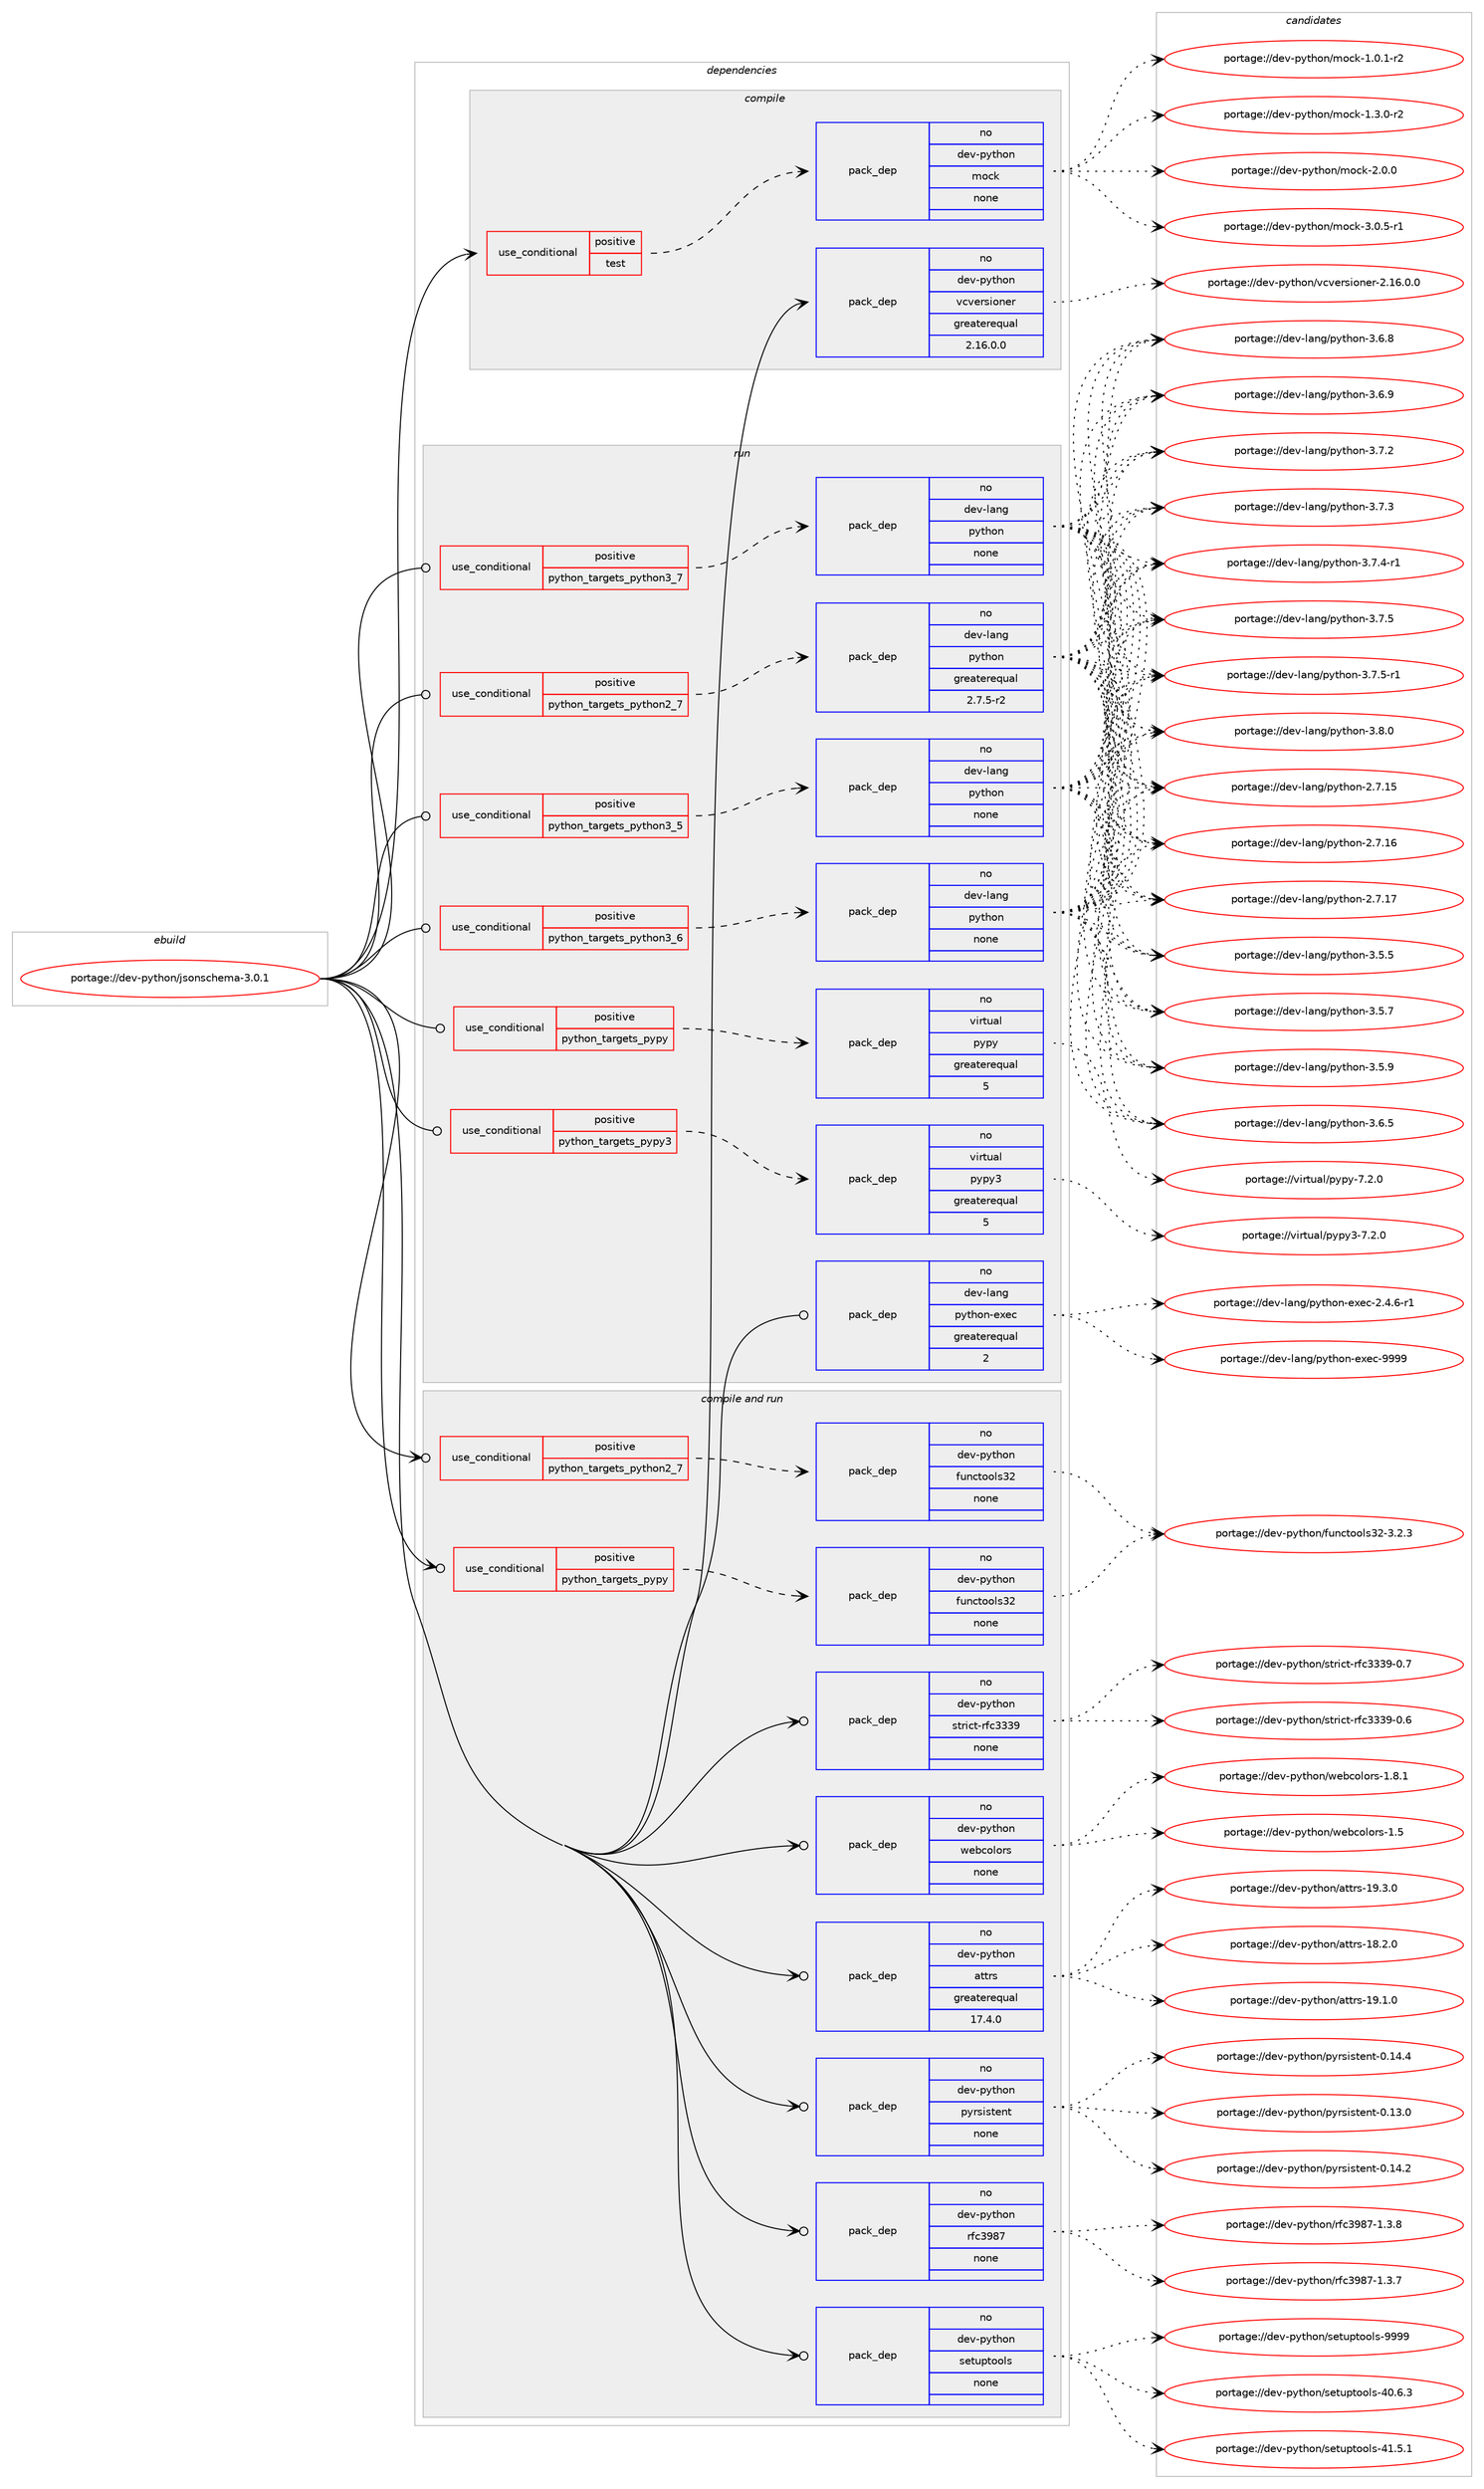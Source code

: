 digraph prolog {

# *************
# Graph options
# *************

newrank=true;
concentrate=true;
compound=true;
graph [rankdir=LR,fontname=Helvetica,fontsize=10,ranksep=1.5];#, ranksep=2.5, nodesep=0.2];
edge  [arrowhead=vee];
node  [fontname=Helvetica,fontsize=10];

# **********
# The ebuild
# **********

subgraph cluster_leftcol {
color=gray;
rank=same;
label=<<i>ebuild</i>>;
id [label="portage://dev-python/jsonschema-3.0.1", color=red, width=4, href="../dev-python/jsonschema-3.0.1.svg"];
}

# ****************
# The dependencies
# ****************

subgraph cluster_midcol {
color=gray;
label=<<i>dependencies</i>>;
subgraph cluster_compile {
fillcolor="#eeeeee";
style=filled;
label=<<i>compile</i>>;
subgraph cond30863 {
dependency146587 [label=<<TABLE BORDER="0" CELLBORDER="1" CELLSPACING="0" CELLPADDING="4"><TR><TD ROWSPAN="3" CELLPADDING="10">use_conditional</TD></TR><TR><TD>positive</TD></TR><TR><TD>test</TD></TR></TABLE>>, shape=none, color=red];
subgraph pack112400 {
dependency146588 [label=<<TABLE BORDER="0" CELLBORDER="1" CELLSPACING="0" CELLPADDING="4" WIDTH="220"><TR><TD ROWSPAN="6" CELLPADDING="30">pack_dep</TD></TR><TR><TD WIDTH="110">no</TD></TR><TR><TD>dev-python</TD></TR><TR><TD>mock</TD></TR><TR><TD>none</TD></TR><TR><TD></TD></TR></TABLE>>, shape=none, color=blue];
}
dependency146587:e -> dependency146588:w [weight=20,style="dashed",arrowhead="vee"];
}
id:e -> dependency146587:w [weight=20,style="solid",arrowhead="vee"];
subgraph pack112401 {
dependency146589 [label=<<TABLE BORDER="0" CELLBORDER="1" CELLSPACING="0" CELLPADDING="4" WIDTH="220"><TR><TD ROWSPAN="6" CELLPADDING="30">pack_dep</TD></TR><TR><TD WIDTH="110">no</TD></TR><TR><TD>dev-python</TD></TR><TR><TD>vcversioner</TD></TR><TR><TD>greaterequal</TD></TR><TR><TD>2.16.0.0</TD></TR></TABLE>>, shape=none, color=blue];
}
id:e -> dependency146589:w [weight=20,style="solid",arrowhead="vee"];
}
subgraph cluster_compileandrun {
fillcolor="#eeeeee";
style=filled;
label=<<i>compile and run</i>>;
subgraph cond30864 {
dependency146590 [label=<<TABLE BORDER="0" CELLBORDER="1" CELLSPACING="0" CELLPADDING="4"><TR><TD ROWSPAN="3" CELLPADDING="10">use_conditional</TD></TR><TR><TD>positive</TD></TR><TR><TD>python_targets_pypy</TD></TR></TABLE>>, shape=none, color=red];
subgraph pack112402 {
dependency146591 [label=<<TABLE BORDER="0" CELLBORDER="1" CELLSPACING="0" CELLPADDING="4" WIDTH="220"><TR><TD ROWSPAN="6" CELLPADDING="30">pack_dep</TD></TR><TR><TD WIDTH="110">no</TD></TR><TR><TD>dev-python</TD></TR><TR><TD>functools32</TD></TR><TR><TD>none</TD></TR><TR><TD></TD></TR></TABLE>>, shape=none, color=blue];
}
dependency146590:e -> dependency146591:w [weight=20,style="dashed",arrowhead="vee"];
}
id:e -> dependency146590:w [weight=20,style="solid",arrowhead="odotvee"];
subgraph cond30865 {
dependency146592 [label=<<TABLE BORDER="0" CELLBORDER="1" CELLSPACING="0" CELLPADDING="4"><TR><TD ROWSPAN="3" CELLPADDING="10">use_conditional</TD></TR><TR><TD>positive</TD></TR><TR><TD>python_targets_python2_7</TD></TR></TABLE>>, shape=none, color=red];
subgraph pack112403 {
dependency146593 [label=<<TABLE BORDER="0" CELLBORDER="1" CELLSPACING="0" CELLPADDING="4" WIDTH="220"><TR><TD ROWSPAN="6" CELLPADDING="30">pack_dep</TD></TR><TR><TD WIDTH="110">no</TD></TR><TR><TD>dev-python</TD></TR><TR><TD>functools32</TD></TR><TR><TD>none</TD></TR><TR><TD></TD></TR></TABLE>>, shape=none, color=blue];
}
dependency146592:e -> dependency146593:w [weight=20,style="dashed",arrowhead="vee"];
}
id:e -> dependency146592:w [weight=20,style="solid",arrowhead="odotvee"];
subgraph pack112404 {
dependency146594 [label=<<TABLE BORDER="0" CELLBORDER="1" CELLSPACING="0" CELLPADDING="4" WIDTH="220"><TR><TD ROWSPAN="6" CELLPADDING="30">pack_dep</TD></TR><TR><TD WIDTH="110">no</TD></TR><TR><TD>dev-python</TD></TR><TR><TD>attrs</TD></TR><TR><TD>greaterequal</TD></TR><TR><TD>17.4.0</TD></TR></TABLE>>, shape=none, color=blue];
}
id:e -> dependency146594:w [weight=20,style="solid",arrowhead="odotvee"];
subgraph pack112405 {
dependency146595 [label=<<TABLE BORDER="0" CELLBORDER="1" CELLSPACING="0" CELLPADDING="4" WIDTH="220"><TR><TD ROWSPAN="6" CELLPADDING="30">pack_dep</TD></TR><TR><TD WIDTH="110">no</TD></TR><TR><TD>dev-python</TD></TR><TR><TD>pyrsistent</TD></TR><TR><TD>none</TD></TR><TR><TD></TD></TR></TABLE>>, shape=none, color=blue];
}
id:e -> dependency146595:w [weight=20,style="solid",arrowhead="odotvee"];
subgraph pack112406 {
dependency146596 [label=<<TABLE BORDER="0" CELLBORDER="1" CELLSPACING="0" CELLPADDING="4" WIDTH="220"><TR><TD ROWSPAN="6" CELLPADDING="30">pack_dep</TD></TR><TR><TD WIDTH="110">no</TD></TR><TR><TD>dev-python</TD></TR><TR><TD>rfc3987</TD></TR><TR><TD>none</TD></TR><TR><TD></TD></TR></TABLE>>, shape=none, color=blue];
}
id:e -> dependency146596:w [weight=20,style="solid",arrowhead="odotvee"];
subgraph pack112407 {
dependency146597 [label=<<TABLE BORDER="0" CELLBORDER="1" CELLSPACING="0" CELLPADDING="4" WIDTH="220"><TR><TD ROWSPAN="6" CELLPADDING="30">pack_dep</TD></TR><TR><TD WIDTH="110">no</TD></TR><TR><TD>dev-python</TD></TR><TR><TD>setuptools</TD></TR><TR><TD>none</TD></TR><TR><TD></TD></TR></TABLE>>, shape=none, color=blue];
}
id:e -> dependency146597:w [weight=20,style="solid",arrowhead="odotvee"];
subgraph pack112408 {
dependency146598 [label=<<TABLE BORDER="0" CELLBORDER="1" CELLSPACING="0" CELLPADDING="4" WIDTH="220"><TR><TD ROWSPAN="6" CELLPADDING="30">pack_dep</TD></TR><TR><TD WIDTH="110">no</TD></TR><TR><TD>dev-python</TD></TR><TR><TD>strict-rfc3339</TD></TR><TR><TD>none</TD></TR><TR><TD></TD></TR></TABLE>>, shape=none, color=blue];
}
id:e -> dependency146598:w [weight=20,style="solid",arrowhead="odotvee"];
subgraph pack112409 {
dependency146599 [label=<<TABLE BORDER="0" CELLBORDER="1" CELLSPACING="0" CELLPADDING="4" WIDTH="220"><TR><TD ROWSPAN="6" CELLPADDING="30">pack_dep</TD></TR><TR><TD WIDTH="110">no</TD></TR><TR><TD>dev-python</TD></TR><TR><TD>webcolors</TD></TR><TR><TD>none</TD></TR><TR><TD></TD></TR></TABLE>>, shape=none, color=blue];
}
id:e -> dependency146599:w [weight=20,style="solid",arrowhead="odotvee"];
}
subgraph cluster_run {
fillcolor="#eeeeee";
style=filled;
label=<<i>run</i>>;
subgraph cond30866 {
dependency146600 [label=<<TABLE BORDER="0" CELLBORDER="1" CELLSPACING="0" CELLPADDING="4"><TR><TD ROWSPAN="3" CELLPADDING="10">use_conditional</TD></TR><TR><TD>positive</TD></TR><TR><TD>python_targets_pypy</TD></TR></TABLE>>, shape=none, color=red];
subgraph pack112410 {
dependency146601 [label=<<TABLE BORDER="0" CELLBORDER="1" CELLSPACING="0" CELLPADDING="4" WIDTH="220"><TR><TD ROWSPAN="6" CELLPADDING="30">pack_dep</TD></TR><TR><TD WIDTH="110">no</TD></TR><TR><TD>virtual</TD></TR><TR><TD>pypy</TD></TR><TR><TD>greaterequal</TD></TR><TR><TD>5</TD></TR></TABLE>>, shape=none, color=blue];
}
dependency146600:e -> dependency146601:w [weight=20,style="dashed",arrowhead="vee"];
}
id:e -> dependency146600:w [weight=20,style="solid",arrowhead="odot"];
subgraph cond30867 {
dependency146602 [label=<<TABLE BORDER="0" CELLBORDER="1" CELLSPACING="0" CELLPADDING="4"><TR><TD ROWSPAN="3" CELLPADDING="10">use_conditional</TD></TR><TR><TD>positive</TD></TR><TR><TD>python_targets_pypy3</TD></TR></TABLE>>, shape=none, color=red];
subgraph pack112411 {
dependency146603 [label=<<TABLE BORDER="0" CELLBORDER="1" CELLSPACING="0" CELLPADDING="4" WIDTH="220"><TR><TD ROWSPAN="6" CELLPADDING="30">pack_dep</TD></TR><TR><TD WIDTH="110">no</TD></TR><TR><TD>virtual</TD></TR><TR><TD>pypy3</TD></TR><TR><TD>greaterequal</TD></TR><TR><TD>5</TD></TR></TABLE>>, shape=none, color=blue];
}
dependency146602:e -> dependency146603:w [weight=20,style="dashed",arrowhead="vee"];
}
id:e -> dependency146602:w [weight=20,style="solid",arrowhead="odot"];
subgraph cond30868 {
dependency146604 [label=<<TABLE BORDER="0" CELLBORDER="1" CELLSPACING="0" CELLPADDING="4"><TR><TD ROWSPAN="3" CELLPADDING="10">use_conditional</TD></TR><TR><TD>positive</TD></TR><TR><TD>python_targets_python2_7</TD></TR></TABLE>>, shape=none, color=red];
subgraph pack112412 {
dependency146605 [label=<<TABLE BORDER="0" CELLBORDER="1" CELLSPACING="0" CELLPADDING="4" WIDTH="220"><TR><TD ROWSPAN="6" CELLPADDING="30">pack_dep</TD></TR><TR><TD WIDTH="110">no</TD></TR><TR><TD>dev-lang</TD></TR><TR><TD>python</TD></TR><TR><TD>greaterequal</TD></TR><TR><TD>2.7.5-r2</TD></TR></TABLE>>, shape=none, color=blue];
}
dependency146604:e -> dependency146605:w [weight=20,style="dashed",arrowhead="vee"];
}
id:e -> dependency146604:w [weight=20,style="solid",arrowhead="odot"];
subgraph cond30869 {
dependency146606 [label=<<TABLE BORDER="0" CELLBORDER="1" CELLSPACING="0" CELLPADDING="4"><TR><TD ROWSPAN="3" CELLPADDING="10">use_conditional</TD></TR><TR><TD>positive</TD></TR><TR><TD>python_targets_python3_5</TD></TR></TABLE>>, shape=none, color=red];
subgraph pack112413 {
dependency146607 [label=<<TABLE BORDER="0" CELLBORDER="1" CELLSPACING="0" CELLPADDING="4" WIDTH="220"><TR><TD ROWSPAN="6" CELLPADDING="30">pack_dep</TD></TR><TR><TD WIDTH="110">no</TD></TR><TR><TD>dev-lang</TD></TR><TR><TD>python</TD></TR><TR><TD>none</TD></TR><TR><TD></TD></TR></TABLE>>, shape=none, color=blue];
}
dependency146606:e -> dependency146607:w [weight=20,style="dashed",arrowhead="vee"];
}
id:e -> dependency146606:w [weight=20,style="solid",arrowhead="odot"];
subgraph cond30870 {
dependency146608 [label=<<TABLE BORDER="0" CELLBORDER="1" CELLSPACING="0" CELLPADDING="4"><TR><TD ROWSPAN="3" CELLPADDING="10">use_conditional</TD></TR><TR><TD>positive</TD></TR><TR><TD>python_targets_python3_6</TD></TR></TABLE>>, shape=none, color=red];
subgraph pack112414 {
dependency146609 [label=<<TABLE BORDER="0" CELLBORDER="1" CELLSPACING="0" CELLPADDING="4" WIDTH="220"><TR><TD ROWSPAN="6" CELLPADDING="30">pack_dep</TD></TR><TR><TD WIDTH="110">no</TD></TR><TR><TD>dev-lang</TD></TR><TR><TD>python</TD></TR><TR><TD>none</TD></TR><TR><TD></TD></TR></TABLE>>, shape=none, color=blue];
}
dependency146608:e -> dependency146609:w [weight=20,style="dashed",arrowhead="vee"];
}
id:e -> dependency146608:w [weight=20,style="solid",arrowhead="odot"];
subgraph cond30871 {
dependency146610 [label=<<TABLE BORDER="0" CELLBORDER="1" CELLSPACING="0" CELLPADDING="4"><TR><TD ROWSPAN="3" CELLPADDING="10">use_conditional</TD></TR><TR><TD>positive</TD></TR><TR><TD>python_targets_python3_7</TD></TR></TABLE>>, shape=none, color=red];
subgraph pack112415 {
dependency146611 [label=<<TABLE BORDER="0" CELLBORDER="1" CELLSPACING="0" CELLPADDING="4" WIDTH="220"><TR><TD ROWSPAN="6" CELLPADDING="30">pack_dep</TD></TR><TR><TD WIDTH="110">no</TD></TR><TR><TD>dev-lang</TD></TR><TR><TD>python</TD></TR><TR><TD>none</TD></TR><TR><TD></TD></TR></TABLE>>, shape=none, color=blue];
}
dependency146610:e -> dependency146611:w [weight=20,style="dashed",arrowhead="vee"];
}
id:e -> dependency146610:w [weight=20,style="solid",arrowhead="odot"];
subgraph pack112416 {
dependency146612 [label=<<TABLE BORDER="0" CELLBORDER="1" CELLSPACING="0" CELLPADDING="4" WIDTH="220"><TR><TD ROWSPAN="6" CELLPADDING="30">pack_dep</TD></TR><TR><TD WIDTH="110">no</TD></TR><TR><TD>dev-lang</TD></TR><TR><TD>python-exec</TD></TR><TR><TD>greaterequal</TD></TR><TR><TD>2</TD></TR></TABLE>>, shape=none, color=blue];
}
id:e -> dependency146612:w [weight=20,style="solid",arrowhead="odot"];
}
}

# **************
# The candidates
# **************

subgraph cluster_choices {
rank=same;
color=gray;
label=<<i>candidates</i>>;

subgraph choice112400 {
color=black;
nodesep=1;
choiceportage1001011184511212111610411111047109111991074549464846494511450 [label="portage://dev-python/mock-1.0.1-r2", color=red, width=4,href="../dev-python/mock-1.0.1-r2.svg"];
choiceportage1001011184511212111610411111047109111991074549465146484511450 [label="portage://dev-python/mock-1.3.0-r2", color=red, width=4,href="../dev-python/mock-1.3.0-r2.svg"];
choiceportage100101118451121211161041111104710911199107455046484648 [label="portage://dev-python/mock-2.0.0", color=red, width=4,href="../dev-python/mock-2.0.0.svg"];
choiceportage1001011184511212111610411111047109111991074551464846534511449 [label="portage://dev-python/mock-3.0.5-r1", color=red, width=4,href="../dev-python/mock-3.0.5-r1.svg"];
dependency146588:e -> choiceportage1001011184511212111610411111047109111991074549464846494511450:w [style=dotted,weight="100"];
dependency146588:e -> choiceportage1001011184511212111610411111047109111991074549465146484511450:w [style=dotted,weight="100"];
dependency146588:e -> choiceportage100101118451121211161041111104710911199107455046484648:w [style=dotted,weight="100"];
dependency146588:e -> choiceportage1001011184511212111610411111047109111991074551464846534511449:w [style=dotted,weight="100"];
}
subgraph choice112401 {
color=black;
nodesep=1;
choiceportage100101118451121211161041111104711899118101114115105111110101114455046495446484648 [label="portage://dev-python/vcversioner-2.16.0.0", color=red, width=4,href="../dev-python/vcversioner-2.16.0.0.svg"];
dependency146589:e -> choiceportage100101118451121211161041111104711899118101114115105111110101114455046495446484648:w [style=dotted,weight="100"];
}
subgraph choice112402 {
color=black;
nodesep=1;
choiceportage1001011184511212111610411111047102117110991161111111081155150455146504651 [label="portage://dev-python/functools32-3.2.3", color=red, width=4,href="../dev-python/functools32-3.2.3.svg"];
dependency146591:e -> choiceportage1001011184511212111610411111047102117110991161111111081155150455146504651:w [style=dotted,weight="100"];
}
subgraph choice112403 {
color=black;
nodesep=1;
choiceportage1001011184511212111610411111047102117110991161111111081155150455146504651 [label="portage://dev-python/functools32-3.2.3", color=red, width=4,href="../dev-python/functools32-3.2.3.svg"];
dependency146593:e -> choiceportage1001011184511212111610411111047102117110991161111111081155150455146504651:w [style=dotted,weight="100"];
}
subgraph choice112404 {
color=black;
nodesep=1;
choiceportage10010111845112121116104111110479711611611411545495646504648 [label="portage://dev-python/attrs-18.2.0", color=red, width=4,href="../dev-python/attrs-18.2.0.svg"];
choiceportage10010111845112121116104111110479711611611411545495746494648 [label="portage://dev-python/attrs-19.1.0", color=red, width=4,href="../dev-python/attrs-19.1.0.svg"];
choiceportage10010111845112121116104111110479711611611411545495746514648 [label="portage://dev-python/attrs-19.3.0", color=red, width=4,href="../dev-python/attrs-19.3.0.svg"];
dependency146594:e -> choiceportage10010111845112121116104111110479711611611411545495646504648:w [style=dotted,weight="100"];
dependency146594:e -> choiceportage10010111845112121116104111110479711611611411545495746494648:w [style=dotted,weight="100"];
dependency146594:e -> choiceportage10010111845112121116104111110479711611611411545495746514648:w [style=dotted,weight="100"];
}
subgraph choice112405 {
color=black;
nodesep=1;
choiceportage100101118451121211161041111104711212111411510511511610111011645484649514648 [label="portage://dev-python/pyrsistent-0.13.0", color=red, width=4,href="../dev-python/pyrsistent-0.13.0.svg"];
choiceportage100101118451121211161041111104711212111411510511511610111011645484649524650 [label="portage://dev-python/pyrsistent-0.14.2", color=red, width=4,href="../dev-python/pyrsistent-0.14.2.svg"];
choiceportage100101118451121211161041111104711212111411510511511610111011645484649524652 [label="portage://dev-python/pyrsistent-0.14.4", color=red, width=4,href="../dev-python/pyrsistent-0.14.4.svg"];
dependency146595:e -> choiceportage100101118451121211161041111104711212111411510511511610111011645484649514648:w [style=dotted,weight="100"];
dependency146595:e -> choiceportage100101118451121211161041111104711212111411510511511610111011645484649524650:w [style=dotted,weight="100"];
dependency146595:e -> choiceportage100101118451121211161041111104711212111411510511511610111011645484649524652:w [style=dotted,weight="100"];
}
subgraph choice112406 {
color=black;
nodesep=1;
choiceportage10010111845112121116104111110471141029951575655454946514655 [label="portage://dev-python/rfc3987-1.3.7", color=red, width=4,href="../dev-python/rfc3987-1.3.7.svg"];
choiceportage10010111845112121116104111110471141029951575655454946514656 [label="portage://dev-python/rfc3987-1.3.8", color=red, width=4,href="../dev-python/rfc3987-1.3.8.svg"];
dependency146596:e -> choiceportage10010111845112121116104111110471141029951575655454946514655:w [style=dotted,weight="100"];
dependency146596:e -> choiceportage10010111845112121116104111110471141029951575655454946514656:w [style=dotted,weight="100"];
}
subgraph choice112407 {
color=black;
nodesep=1;
choiceportage100101118451121211161041111104711510111611711211611111110811545524846544651 [label="portage://dev-python/setuptools-40.6.3", color=red, width=4,href="../dev-python/setuptools-40.6.3.svg"];
choiceportage100101118451121211161041111104711510111611711211611111110811545524946534649 [label="portage://dev-python/setuptools-41.5.1", color=red, width=4,href="../dev-python/setuptools-41.5.1.svg"];
choiceportage10010111845112121116104111110471151011161171121161111111081154557575757 [label="portage://dev-python/setuptools-9999", color=red, width=4,href="../dev-python/setuptools-9999.svg"];
dependency146597:e -> choiceportage100101118451121211161041111104711510111611711211611111110811545524846544651:w [style=dotted,weight="100"];
dependency146597:e -> choiceportage100101118451121211161041111104711510111611711211611111110811545524946534649:w [style=dotted,weight="100"];
dependency146597:e -> choiceportage10010111845112121116104111110471151011161171121161111111081154557575757:w [style=dotted,weight="100"];
}
subgraph choice112408 {
color=black;
nodesep=1;
choiceportage10010111845112121116104111110471151161141059911645114102995151515745484654 [label="portage://dev-python/strict-rfc3339-0.6", color=red, width=4,href="../dev-python/strict-rfc3339-0.6.svg"];
choiceportage10010111845112121116104111110471151161141059911645114102995151515745484655 [label="portage://dev-python/strict-rfc3339-0.7", color=red, width=4,href="../dev-python/strict-rfc3339-0.7.svg"];
dependency146598:e -> choiceportage10010111845112121116104111110471151161141059911645114102995151515745484654:w [style=dotted,weight="100"];
dependency146598:e -> choiceportage10010111845112121116104111110471151161141059911645114102995151515745484655:w [style=dotted,weight="100"];
}
subgraph choice112409 {
color=black;
nodesep=1;
choiceportage1001011184511212111610411111047119101989911110811111411545494653 [label="portage://dev-python/webcolors-1.5", color=red, width=4,href="../dev-python/webcolors-1.5.svg"];
choiceportage10010111845112121116104111110471191019899111108111114115454946564649 [label="portage://dev-python/webcolors-1.8.1", color=red, width=4,href="../dev-python/webcolors-1.8.1.svg"];
dependency146599:e -> choiceportage1001011184511212111610411111047119101989911110811111411545494653:w [style=dotted,weight="100"];
dependency146599:e -> choiceportage10010111845112121116104111110471191019899111108111114115454946564649:w [style=dotted,weight="100"];
}
subgraph choice112410 {
color=black;
nodesep=1;
choiceportage1181051141161179710847112121112121455546504648 [label="portage://virtual/pypy-7.2.0", color=red, width=4,href="../virtual/pypy-7.2.0.svg"];
dependency146601:e -> choiceportage1181051141161179710847112121112121455546504648:w [style=dotted,weight="100"];
}
subgraph choice112411 {
color=black;
nodesep=1;
choiceportage118105114116117971084711212111212151455546504648 [label="portage://virtual/pypy3-7.2.0", color=red, width=4,href="../virtual/pypy3-7.2.0.svg"];
dependency146603:e -> choiceportage118105114116117971084711212111212151455546504648:w [style=dotted,weight="100"];
}
subgraph choice112412 {
color=black;
nodesep=1;
choiceportage10010111845108971101034711212111610411111045504655464953 [label="portage://dev-lang/python-2.7.15", color=red, width=4,href="../dev-lang/python-2.7.15.svg"];
choiceportage10010111845108971101034711212111610411111045504655464954 [label="portage://dev-lang/python-2.7.16", color=red, width=4,href="../dev-lang/python-2.7.16.svg"];
choiceportage10010111845108971101034711212111610411111045504655464955 [label="portage://dev-lang/python-2.7.17", color=red, width=4,href="../dev-lang/python-2.7.17.svg"];
choiceportage100101118451089711010347112121116104111110455146534653 [label="portage://dev-lang/python-3.5.5", color=red, width=4,href="../dev-lang/python-3.5.5.svg"];
choiceportage100101118451089711010347112121116104111110455146534655 [label="portage://dev-lang/python-3.5.7", color=red, width=4,href="../dev-lang/python-3.5.7.svg"];
choiceportage100101118451089711010347112121116104111110455146534657 [label="portage://dev-lang/python-3.5.9", color=red, width=4,href="../dev-lang/python-3.5.9.svg"];
choiceportage100101118451089711010347112121116104111110455146544653 [label="portage://dev-lang/python-3.6.5", color=red, width=4,href="../dev-lang/python-3.6.5.svg"];
choiceportage100101118451089711010347112121116104111110455146544656 [label="portage://dev-lang/python-3.6.8", color=red, width=4,href="../dev-lang/python-3.6.8.svg"];
choiceportage100101118451089711010347112121116104111110455146544657 [label="portage://dev-lang/python-3.6.9", color=red, width=4,href="../dev-lang/python-3.6.9.svg"];
choiceportage100101118451089711010347112121116104111110455146554650 [label="portage://dev-lang/python-3.7.2", color=red, width=4,href="../dev-lang/python-3.7.2.svg"];
choiceportage100101118451089711010347112121116104111110455146554651 [label="portage://dev-lang/python-3.7.3", color=red, width=4,href="../dev-lang/python-3.7.3.svg"];
choiceportage1001011184510897110103471121211161041111104551465546524511449 [label="portage://dev-lang/python-3.7.4-r1", color=red, width=4,href="../dev-lang/python-3.7.4-r1.svg"];
choiceportage100101118451089711010347112121116104111110455146554653 [label="portage://dev-lang/python-3.7.5", color=red, width=4,href="../dev-lang/python-3.7.5.svg"];
choiceportage1001011184510897110103471121211161041111104551465546534511449 [label="portage://dev-lang/python-3.7.5-r1", color=red, width=4,href="../dev-lang/python-3.7.5-r1.svg"];
choiceportage100101118451089711010347112121116104111110455146564648 [label="portage://dev-lang/python-3.8.0", color=red, width=4,href="../dev-lang/python-3.8.0.svg"];
dependency146605:e -> choiceportage10010111845108971101034711212111610411111045504655464953:w [style=dotted,weight="100"];
dependency146605:e -> choiceportage10010111845108971101034711212111610411111045504655464954:w [style=dotted,weight="100"];
dependency146605:e -> choiceportage10010111845108971101034711212111610411111045504655464955:w [style=dotted,weight="100"];
dependency146605:e -> choiceportage100101118451089711010347112121116104111110455146534653:w [style=dotted,weight="100"];
dependency146605:e -> choiceportage100101118451089711010347112121116104111110455146534655:w [style=dotted,weight="100"];
dependency146605:e -> choiceportage100101118451089711010347112121116104111110455146534657:w [style=dotted,weight="100"];
dependency146605:e -> choiceportage100101118451089711010347112121116104111110455146544653:w [style=dotted,weight="100"];
dependency146605:e -> choiceportage100101118451089711010347112121116104111110455146544656:w [style=dotted,weight="100"];
dependency146605:e -> choiceportage100101118451089711010347112121116104111110455146544657:w [style=dotted,weight="100"];
dependency146605:e -> choiceportage100101118451089711010347112121116104111110455146554650:w [style=dotted,weight="100"];
dependency146605:e -> choiceportage100101118451089711010347112121116104111110455146554651:w [style=dotted,weight="100"];
dependency146605:e -> choiceportage1001011184510897110103471121211161041111104551465546524511449:w [style=dotted,weight="100"];
dependency146605:e -> choiceportage100101118451089711010347112121116104111110455146554653:w [style=dotted,weight="100"];
dependency146605:e -> choiceportage1001011184510897110103471121211161041111104551465546534511449:w [style=dotted,weight="100"];
dependency146605:e -> choiceportage100101118451089711010347112121116104111110455146564648:w [style=dotted,weight="100"];
}
subgraph choice112413 {
color=black;
nodesep=1;
choiceportage10010111845108971101034711212111610411111045504655464953 [label="portage://dev-lang/python-2.7.15", color=red, width=4,href="../dev-lang/python-2.7.15.svg"];
choiceportage10010111845108971101034711212111610411111045504655464954 [label="portage://dev-lang/python-2.7.16", color=red, width=4,href="../dev-lang/python-2.7.16.svg"];
choiceportage10010111845108971101034711212111610411111045504655464955 [label="portage://dev-lang/python-2.7.17", color=red, width=4,href="../dev-lang/python-2.7.17.svg"];
choiceportage100101118451089711010347112121116104111110455146534653 [label="portage://dev-lang/python-3.5.5", color=red, width=4,href="../dev-lang/python-3.5.5.svg"];
choiceportage100101118451089711010347112121116104111110455146534655 [label="portage://dev-lang/python-3.5.7", color=red, width=4,href="../dev-lang/python-3.5.7.svg"];
choiceportage100101118451089711010347112121116104111110455146534657 [label="portage://dev-lang/python-3.5.9", color=red, width=4,href="../dev-lang/python-3.5.9.svg"];
choiceportage100101118451089711010347112121116104111110455146544653 [label="portage://dev-lang/python-3.6.5", color=red, width=4,href="../dev-lang/python-3.6.5.svg"];
choiceportage100101118451089711010347112121116104111110455146544656 [label="portage://dev-lang/python-3.6.8", color=red, width=4,href="../dev-lang/python-3.6.8.svg"];
choiceportage100101118451089711010347112121116104111110455146544657 [label="portage://dev-lang/python-3.6.9", color=red, width=4,href="../dev-lang/python-3.6.9.svg"];
choiceportage100101118451089711010347112121116104111110455146554650 [label="portage://dev-lang/python-3.7.2", color=red, width=4,href="../dev-lang/python-3.7.2.svg"];
choiceportage100101118451089711010347112121116104111110455146554651 [label="portage://dev-lang/python-3.7.3", color=red, width=4,href="../dev-lang/python-3.7.3.svg"];
choiceportage1001011184510897110103471121211161041111104551465546524511449 [label="portage://dev-lang/python-3.7.4-r1", color=red, width=4,href="../dev-lang/python-3.7.4-r1.svg"];
choiceportage100101118451089711010347112121116104111110455146554653 [label="portage://dev-lang/python-3.7.5", color=red, width=4,href="../dev-lang/python-3.7.5.svg"];
choiceportage1001011184510897110103471121211161041111104551465546534511449 [label="portage://dev-lang/python-3.7.5-r1", color=red, width=4,href="../dev-lang/python-3.7.5-r1.svg"];
choiceportage100101118451089711010347112121116104111110455146564648 [label="portage://dev-lang/python-3.8.0", color=red, width=4,href="../dev-lang/python-3.8.0.svg"];
dependency146607:e -> choiceportage10010111845108971101034711212111610411111045504655464953:w [style=dotted,weight="100"];
dependency146607:e -> choiceportage10010111845108971101034711212111610411111045504655464954:w [style=dotted,weight="100"];
dependency146607:e -> choiceportage10010111845108971101034711212111610411111045504655464955:w [style=dotted,weight="100"];
dependency146607:e -> choiceportage100101118451089711010347112121116104111110455146534653:w [style=dotted,weight="100"];
dependency146607:e -> choiceportage100101118451089711010347112121116104111110455146534655:w [style=dotted,weight="100"];
dependency146607:e -> choiceportage100101118451089711010347112121116104111110455146534657:w [style=dotted,weight="100"];
dependency146607:e -> choiceportage100101118451089711010347112121116104111110455146544653:w [style=dotted,weight="100"];
dependency146607:e -> choiceportage100101118451089711010347112121116104111110455146544656:w [style=dotted,weight="100"];
dependency146607:e -> choiceportage100101118451089711010347112121116104111110455146544657:w [style=dotted,weight="100"];
dependency146607:e -> choiceportage100101118451089711010347112121116104111110455146554650:w [style=dotted,weight="100"];
dependency146607:e -> choiceportage100101118451089711010347112121116104111110455146554651:w [style=dotted,weight="100"];
dependency146607:e -> choiceportage1001011184510897110103471121211161041111104551465546524511449:w [style=dotted,weight="100"];
dependency146607:e -> choiceportage100101118451089711010347112121116104111110455146554653:w [style=dotted,weight="100"];
dependency146607:e -> choiceportage1001011184510897110103471121211161041111104551465546534511449:w [style=dotted,weight="100"];
dependency146607:e -> choiceportage100101118451089711010347112121116104111110455146564648:w [style=dotted,weight="100"];
}
subgraph choice112414 {
color=black;
nodesep=1;
choiceportage10010111845108971101034711212111610411111045504655464953 [label="portage://dev-lang/python-2.7.15", color=red, width=4,href="../dev-lang/python-2.7.15.svg"];
choiceportage10010111845108971101034711212111610411111045504655464954 [label="portage://dev-lang/python-2.7.16", color=red, width=4,href="../dev-lang/python-2.7.16.svg"];
choiceportage10010111845108971101034711212111610411111045504655464955 [label="portage://dev-lang/python-2.7.17", color=red, width=4,href="../dev-lang/python-2.7.17.svg"];
choiceportage100101118451089711010347112121116104111110455146534653 [label="portage://dev-lang/python-3.5.5", color=red, width=4,href="../dev-lang/python-3.5.5.svg"];
choiceportage100101118451089711010347112121116104111110455146534655 [label="portage://dev-lang/python-3.5.7", color=red, width=4,href="../dev-lang/python-3.5.7.svg"];
choiceportage100101118451089711010347112121116104111110455146534657 [label="portage://dev-lang/python-3.5.9", color=red, width=4,href="../dev-lang/python-3.5.9.svg"];
choiceportage100101118451089711010347112121116104111110455146544653 [label="portage://dev-lang/python-3.6.5", color=red, width=4,href="../dev-lang/python-3.6.5.svg"];
choiceportage100101118451089711010347112121116104111110455146544656 [label="portage://dev-lang/python-3.6.8", color=red, width=4,href="../dev-lang/python-3.6.8.svg"];
choiceportage100101118451089711010347112121116104111110455146544657 [label="portage://dev-lang/python-3.6.9", color=red, width=4,href="../dev-lang/python-3.6.9.svg"];
choiceportage100101118451089711010347112121116104111110455146554650 [label="portage://dev-lang/python-3.7.2", color=red, width=4,href="../dev-lang/python-3.7.2.svg"];
choiceportage100101118451089711010347112121116104111110455146554651 [label="portage://dev-lang/python-3.7.3", color=red, width=4,href="../dev-lang/python-3.7.3.svg"];
choiceportage1001011184510897110103471121211161041111104551465546524511449 [label="portage://dev-lang/python-3.7.4-r1", color=red, width=4,href="../dev-lang/python-3.7.4-r1.svg"];
choiceportage100101118451089711010347112121116104111110455146554653 [label="portage://dev-lang/python-3.7.5", color=red, width=4,href="../dev-lang/python-3.7.5.svg"];
choiceportage1001011184510897110103471121211161041111104551465546534511449 [label="portage://dev-lang/python-3.7.5-r1", color=red, width=4,href="../dev-lang/python-3.7.5-r1.svg"];
choiceportage100101118451089711010347112121116104111110455146564648 [label="portage://dev-lang/python-3.8.0", color=red, width=4,href="../dev-lang/python-3.8.0.svg"];
dependency146609:e -> choiceportage10010111845108971101034711212111610411111045504655464953:w [style=dotted,weight="100"];
dependency146609:e -> choiceportage10010111845108971101034711212111610411111045504655464954:w [style=dotted,weight="100"];
dependency146609:e -> choiceportage10010111845108971101034711212111610411111045504655464955:w [style=dotted,weight="100"];
dependency146609:e -> choiceportage100101118451089711010347112121116104111110455146534653:w [style=dotted,weight="100"];
dependency146609:e -> choiceportage100101118451089711010347112121116104111110455146534655:w [style=dotted,weight="100"];
dependency146609:e -> choiceportage100101118451089711010347112121116104111110455146534657:w [style=dotted,weight="100"];
dependency146609:e -> choiceportage100101118451089711010347112121116104111110455146544653:w [style=dotted,weight="100"];
dependency146609:e -> choiceportage100101118451089711010347112121116104111110455146544656:w [style=dotted,weight="100"];
dependency146609:e -> choiceportage100101118451089711010347112121116104111110455146544657:w [style=dotted,weight="100"];
dependency146609:e -> choiceportage100101118451089711010347112121116104111110455146554650:w [style=dotted,weight="100"];
dependency146609:e -> choiceportage100101118451089711010347112121116104111110455146554651:w [style=dotted,weight="100"];
dependency146609:e -> choiceportage1001011184510897110103471121211161041111104551465546524511449:w [style=dotted,weight="100"];
dependency146609:e -> choiceportage100101118451089711010347112121116104111110455146554653:w [style=dotted,weight="100"];
dependency146609:e -> choiceportage1001011184510897110103471121211161041111104551465546534511449:w [style=dotted,weight="100"];
dependency146609:e -> choiceportage100101118451089711010347112121116104111110455146564648:w [style=dotted,weight="100"];
}
subgraph choice112415 {
color=black;
nodesep=1;
choiceportage10010111845108971101034711212111610411111045504655464953 [label="portage://dev-lang/python-2.7.15", color=red, width=4,href="../dev-lang/python-2.7.15.svg"];
choiceportage10010111845108971101034711212111610411111045504655464954 [label="portage://dev-lang/python-2.7.16", color=red, width=4,href="../dev-lang/python-2.7.16.svg"];
choiceportage10010111845108971101034711212111610411111045504655464955 [label="portage://dev-lang/python-2.7.17", color=red, width=4,href="../dev-lang/python-2.7.17.svg"];
choiceportage100101118451089711010347112121116104111110455146534653 [label="portage://dev-lang/python-3.5.5", color=red, width=4,href="../dev-lang/python-3.5.5.svg"];
choiceportage100101118451089711010347112121116104111110455146534655 [label="portage://dev-lang/python-3.5.7", color=red, width=4,href="../dev-lang/python-3.5.7.svg"];
choiceportage100101118451089711010347112121116104111110455146534657 [label="portage://dev-lang/python-3.5.9", color=red, width=4,href="../dev-lang/python-3.5.9.svg"];
choiceportage100101118451089711010347112121116104111110455146544653 [label="portage://dev-lang/python-3.6.5", color=red, width=4,href="../dev-lang/python-3.6.5.svg"];
choiceportage100101118451089711010347112121116104111110455146544656 [label="portage://dev-lang/python-3.6.8", color=red, width=4,href="../dev-lang/python-3.6.8.svg"];
choiceportage100101118451089711010347112121116104111110455146544657 [label="portage://dev-lang/python-3.6.9", color=red, width=4,href="../dev-lang/python-3.6.9.svg"];
choiceportage100101118451089711010347112121116104111110455146554650 [label="portage://dev-lang/python-3.7.2", color=red, width=4,href="../dev-lang/python-3.7.2.svg"];
choiceportage100101118451089711010347112121116104111110455146554651 [label="portage://dev-lang/python-3.7.3", color=red, width=4,href="../dev-lang/python-3.7.3.svg"];
choiceportage1001011184510897110103471121211161041111104551465546524511449 [label="portage://dev-lang/python-3.7.4-r1", color=red, width=4,href="../dev-lang/python-3.7.4-r1.svg"];
choiceportage100101118451089711010347112121116104111110455146554653 [label="portage://dev-lang/python-3.7.5", color=red, width=4,href="../dev-lang/python-3.7.5.svg"];
choiceportage1001011184510897110103471121211161041111104551465546534511449 [label="portage://dev-lang/python-3.7.5-r1", color=red, width=4,href="../dev-lang/python-3.7.5-r1.svg"];
choiceportage100101118451089711010347112121116104111110455146564648 [label="portage://dev-lang/python-3.8.0", color=red, width=4,href="../dev-lang/python-3.8.0.svg"];
dependency146611:e -> choiceportage10010111845108971101034711212111610411111045504655464953:w [style=dotted,weight="100"];
dependency146611:e -> choiceportage10010111845108971101034711212111610411111045504655464954:w [style=dotted,weight="100"];
dependency146611:e -> choiceportage10010111845108971101034711212111610411111045504655464955:w [style=dotted,weight="100"];
dependency146611:e -> choiceportage100101118451089711010347112121116104111110455146534653:w [style=dotted,weight="100"];
dependency146611:e -> choiceportage100101118451089711010347112121116104111110455146534655:w [style=dotted,weight="100"];
dependency146611:e -> choiceportage100101118451089711010347112121116104111110455146534657:w [style=dotted,weight="100"];
dependency146611:e -> choiceportage100101118451089711010347112121116104111110455146544653:w [style=dotted,weight="100"];
dependency146611:e -> choiceportage100101118451089711010347112121116104111110455146544656:w [style=dotted,weight="100"];
dependency146611:e -> choiceportage100101118451089711010347112121116104111110455146544657:w [style=dotted,weight="100"];
dependency146611:e -> choiceportage100101118451089711010347112121116104111110455146554650:w [style=dotted,weight="100"];
dependency146611:e -> choiceportage100101118451089711010347112121116104111110455146554651:w [style=dotted,weight="100"];
dependency146611:e -> choiceportage1001011184510897110103471121211161041111104551465546524511449:w [style=dotted,weight="100"];
dependency146611:e -> choiceportage100101118451089711010347112121116104111110455146554653:w [style=dotted,weight="100"];
dependency146611:e -> choiceportage1001011184510897110103471121211161041111104551465546534511449:w [style=dotted,weight="100"];
dependency146611:e -> choiceportage100101118451089711010347112121116104111110455146564648:w [style=dotted,weight="100"];
}
subgraph choice112416 {
color=black;
nodesep=1;
choiceportage10010111845108971101034711212111610411111045101120101994550465246544511449 [label="portage://dev-lang/python-exec-2.4.6-r1", color=red, width=4,href="../dev-lang/python-exec-2.4.6-r1.svg"];
choiceportage10010111845108971101034711212111610411111045101120101994557575757 [label="portage://dev-lang/python-exec-9999", color=red, width=4,href="../dev-lang/python-exec-9999.svg"];
dependency146612:e -> choiceportage10010111845108971101034711212111610411111045101120101994550465246544511449:w [style=dotted,weight="100"];
dependency146612:e -> choiceportage10010111845108971101034711212111610411111045101120101994557575757:w [style=dotted,weight="100"];
}
}

}
